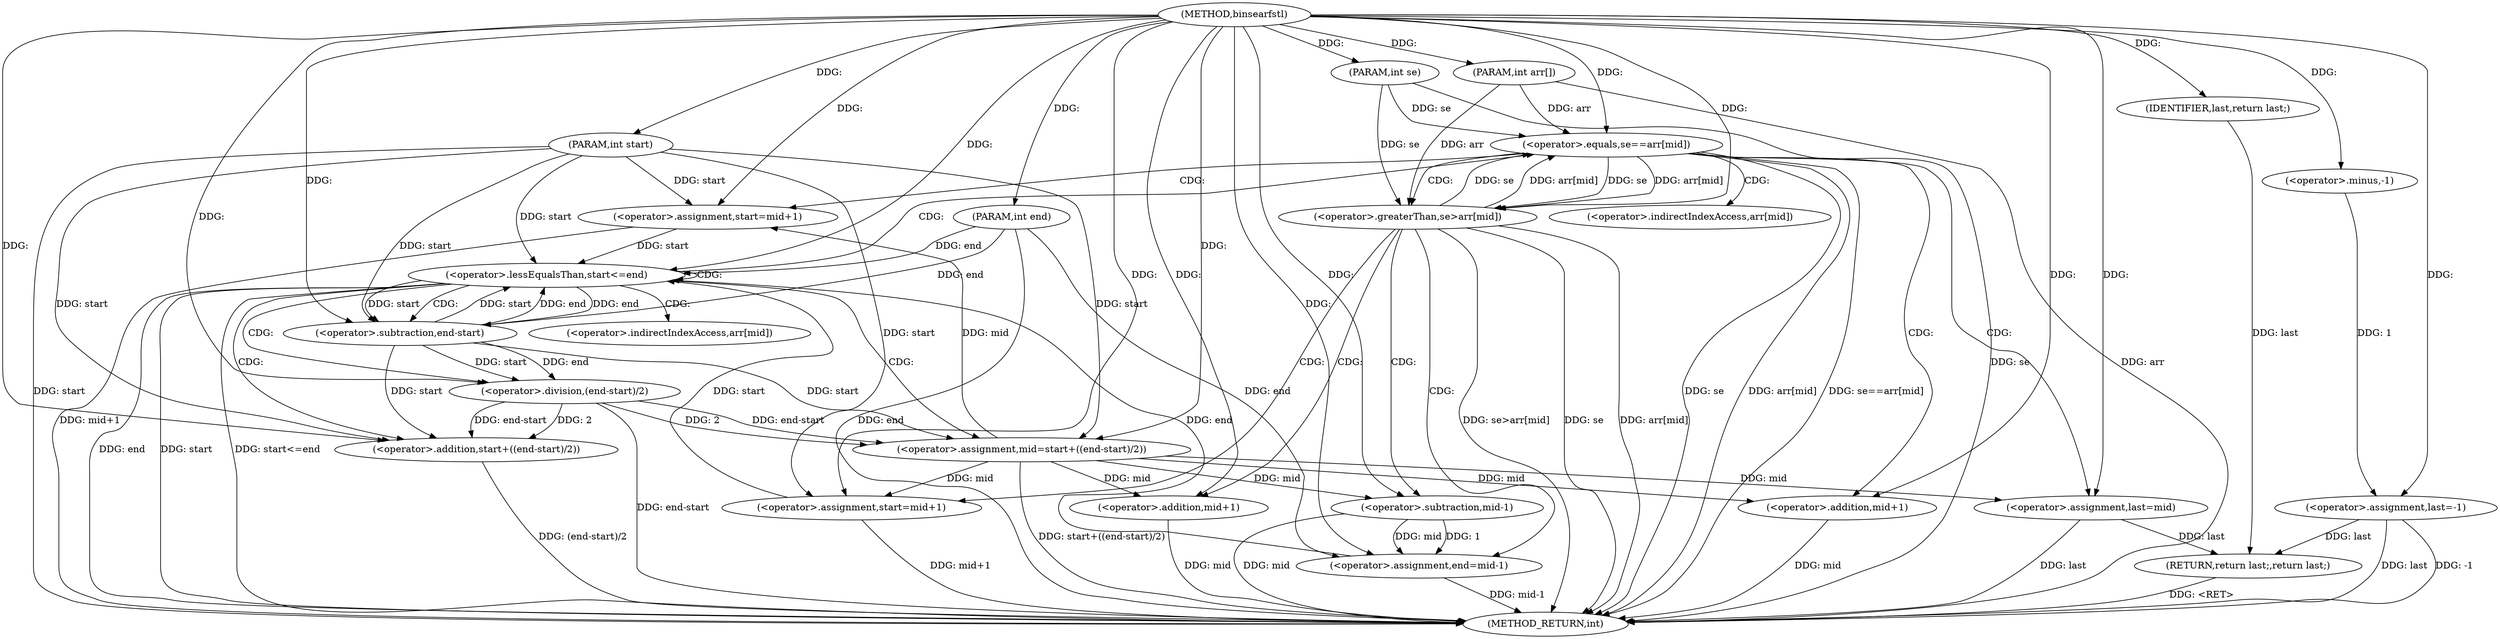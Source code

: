 digraph "binsearfstl" {  
"1000343" [label = "(METHOD,binsearfstl)" ]
"1000404" [label = "(METHOD_RETURN,int)" ]
"1000344" [label = "(PARAM,int arr[])" ]
"1000345" [label = "(PARAM,int start)" ]
"1000346" [label = "(PARAM,int end)" ]
"1000347" [label = "(PARAM,int se)" ]
"1000351" [label = "(<operator>.assignment,last=-1)" ]
"1000402" [label = "(RETURN,return last;,return last;)" ]
"1000356" [label = "(<operator>.lessEqualsThan,start<=end)" ]
"1000403" [label = "(IDENTIFIER,last,return last;)" ]
"1000353" [label = "(<operator>.minus,-1)" ]
"1000360" [label = "(<operator>.assignment,mid=start+((end-start)/2))" ]
"1000370" [label = "(<operator>.equals,se==arr[mid])" ]
"1000362" [label = "(<operator>.addition,start+((end-start)/2))" ]
"1000376" [label = "(<operator>.assignment,last=mid)" ]
"1000379" [label = "(<operator>.assignment,start=mid+1)" ]
"1000364" [label = "(<operator>.division,(end-start)/2)" ]
"1000386" [label = "(<operator>.greaterThan,se>arr[mid])" ]
"1000391" [label = "(<operator>.assignment,start=mid+1)" ]
"1000365" [label = "(<operator>.subtraction,end-start)" ]
"1000381" [label = "(<operator>.addition,mid+1)" ]
"1000397" [label = "(<operator>.assignment,end=mid-1)" ]
"1000393" [label = "(<operator>.addition,mid+1)" ]
"1000399" [label = "(<operator>.subtraction,mid-1)" ]
"1000372" [label = "(<operator>.indirectIndexAccess,arr[mid])" ]
"1000388" [label = "(<operator>.indirectIndexAccess,arr[mid])" ]
  "1000344" -> "1000404"  [ label = "DDG: arr"] 
  "1000345" -> "1000404"  [ label = "DDG: start"] 
  "1000346" -> "1000404"  [ label = "DDG: end"] 
  "1000347" -> "1000404"  [ label = "DDG: se"] 
  "1000351" -> "1000404"  [ label = "DDG: last"] 
  "1000351" -> "1000404"  [ label = "DDG: -1"] 
  "1000356" -> "1000404"  [ label = "DDG: start"] 
  "1000356" -> "1000404"  [ label = "DDG: end"] 
  "1000356" -> "1000404"  [ label = "DDG: start<=end"] 
  "1000364" -> "1000404"  [ label = "DDG: end-start"] 
  "1000362" -> "1000404"  [ label = "DDG: (end-start)/2"] 
  "1000360" -> "1000404"  [ label = "DDG: start+((end-start)/2)"] 
  "1000370" -> "1000404"  [ label = "DDG: se"] 
  "1000370" -> "1000404"  [ label = "DDG: arr[mid]"] 
  "1000370" -> "1000404"  [ label = "DDG: se==arr[mid]"] 
  "1000386" -> "1000404"  [ label = "DDG: se"] 
  "1000386" -> "1000404"  [ label = "DDG: arr[mid]"] 
  "1000386" -> "1000404"  [ label = "DDG: se>arr[mid]"] 
  "1000399" -> "1000404"  [ label = "DDG: mid"] 
  "1000397" -> "1000404"  [ label = "DDG: mid-1"] 
  "1000393" -> "1000404"  [ label = "DDG: mid"] 
  "1000391" -> "1000404"  [ label = "DDG: mid+1"] 
  "1000376" -> "1000404"  [ label = "DDG: last"] 
  "1000381" -> "1000404"  [ label = "DDG: mid"] 
  "1000379" -> "1000404"  [ label = "DDG: mid+1"] 
  "1000402" -> "1000404"  [ label = "DDG: <RET>"] 
  "1000343" -> "1000344"  [ label = "DDG: "] 
  "1000343" -> "1000345"  [ label = "DDG: "] 
  "1000343" -> "1000346"  [ label = "DDG: "] 
  "1000343" -> "1000347"  [ label = "DDG: "] 
  "1000353" -> "1000351"  [ label = "DDG: 1"] 
  "1000403" -> "1000402"  [ label = "DDG: last"] 
  "1000351" -> "1000402"  [ label = "DDG: last"] 
  "1000376" -> "1000402"  [ label = "DDG: last"] 
  "1000343" -> "1000351"  [ label = "DDG: "] 
  "1000343" -> "1000403"  [ label = "DDG: "] 
  "1000343" -> "1000353"  [ label = "DDG: "] 
  "1000391" -> "1000356"  [ label = "DDG: start"] 
  "1000379" -> "1000356"  [ label = "DDG: start"] 
  "1000345" -> "1000356"  [ label = "DDG: start"] 
  "1000343" -> "1000356"  [ label = "DDG: "] 
  "1000365" -> "1000356"  [ label = "DDG: start"] 
  "1000365" -> "1000356"  [ label = "DDG: end"] 
  "1000397" -> "1000356"  [ label = "DDG: end"] 
  "1000346" -> "1000356"  [ label = "DDG: end"] 
  "1000365" -> "1000360"  [ label = "DDG: start"] 
  "1000345" -> "1000360"  [ label = "DDG: start"] 
  "1000343" -> "1000360"  [ label = "DDG: "] 
  "1000364" -> "1000360"  [ label = "DDG: 2"] 
  "1000364" -> "1000360"  [ label = "DDG: end-start"] 
  "1000365" -> "1000362"  [ label = "DDG: start"] 
  "1000345" -> "1000362"  [ label = "DDG: start"] 
  "1000343" -> "1000362"  [ label = "DDG: "] 
  "1000364" -> "1000362"  [ label = "DDG: 2"] 
  "1000364" -> "1000362"  [ label = "DDG: end-start"] 
  "1000386" -> "1000370"  [ label = "DDG: se"] 
  "1000347" -> "1000370"  [ label = "DDG: se"] 
  "1000343" -> "1000370"  [ label = "DDG: "] 
  "1000386" -> "1000370"  [ label = "DDG: arr[mid]"] 
  "1000344" -> "1000370"  [ label = "DDG: arr"] 
  "1000360" -> "1000376"  [ label = "DDG: mid"] 
  "1000343" -> "1000376"  [ label = "DDG: "] 
  "1000343" -> "1000379"  [ label = "DDG: "] 
  "1000360" -> "1000379"  [ label = "DDG: mid"] 
  "1000365" -> "1000364"  [ label = "DDG: start"] 
  "1000365" -> "1000364"  [ label = "DDG: end"] 
  "1000343" -> "1000364"  [ label = "DDG: "] 
  "1000345" -> "1000379"  [ label = "DDG: start"] 
  "1000343" -> "1000391"  [ label = "DDG: "] 
  "1000360" -> "1000391"  [ label = "DDG: mid"] 
  "1000356" -> "1000365"  [ label = "DDG: end"] 
  "1000346" -> "1000365"  [ label = "DDG: end"] 
  "1000343" -> "1000365"  [ label = "DDG: "] 
  "1000356" -> "1000365"  [ label = "DDG: start"] 
  "1000345" -> "1000365"  [ label = "DDG: start"] 
  "1000343" -> "1000381"  [ label = "DDG: "] 
  "1000360" -> "1000381"  [ label = "DDG: mid"] 
  "1000370" -> "1000386"  [ label = "DDG: se"] 
  "1000347" -> "1000386"  [ label = "DDG: se"] 
  "1000343" -> "1000386"  [ label = "DDG: "] 
  "1000370" -> "1000386"  [ label = "DDG: arr[mid]"] 
  "1000344" -> "1000386"  [ label = "DDG: arr"] 
  "1000345" -> "1000391"  [ label = "DDG: start"] 
  "1000399" -> "1000397"  [ label = "DDG: 1"] 
  "1000399" -> "1000397"  [ label = "DDG: mid"] 
  "1000360" -> "1000393"  [ label = "DDG: mid"] 
  "1000343" -> "1000393"  [ label = "DDG: "] 
  "1000346" -> "1000397"  [ label = "DDG: end"] 
  "1000343" -> "1000397"  [ label = "DDG: "] 
  "1000360" -> "1000399"  [ label = "DDG: mid"] 
  "1000343" -> "1000399"  [ label = "DDG: "] 
  "1000356" -> "1000356"  [ label = "CDG: "] 
  "1000356" -> "1000365"  [ label = "CDG: "] 
  "1000356" -> "1000362"  [ label = "CDG: "] 
  "1000356" -> "1000370"  [ label = "CDG: "] 
  "1000356" -> "1000372"  [ label = "CDG: "] 
  "1000356" -> "1000364"  [ label = "CDG: "] 
  "1000356" -> "1000360"  [ label = "CDG: "] 
  "1000370" -> "1000379"  [ label = "CDG: "] 
  "1000370" -> "1000376"  [ label = "CDG: "] 
  "1000370" -> "1000381"  [ label = "CDG: "] 
  "1000370" -> "1000386"  [ label = "CDG: "] 
  "1000370" -> "1000388"  [ label = "CDG: "] 
  "1000386" -> "1000399"  [ label = "CDG: "] 
  "1000386" -> "1000393"  [ label = "CDG: "] 
  "1000386" -> "1000397"  [ label = "CDG: "] 
  "1000386" -> "1000391"  [ label = "CDG: "] 
}
